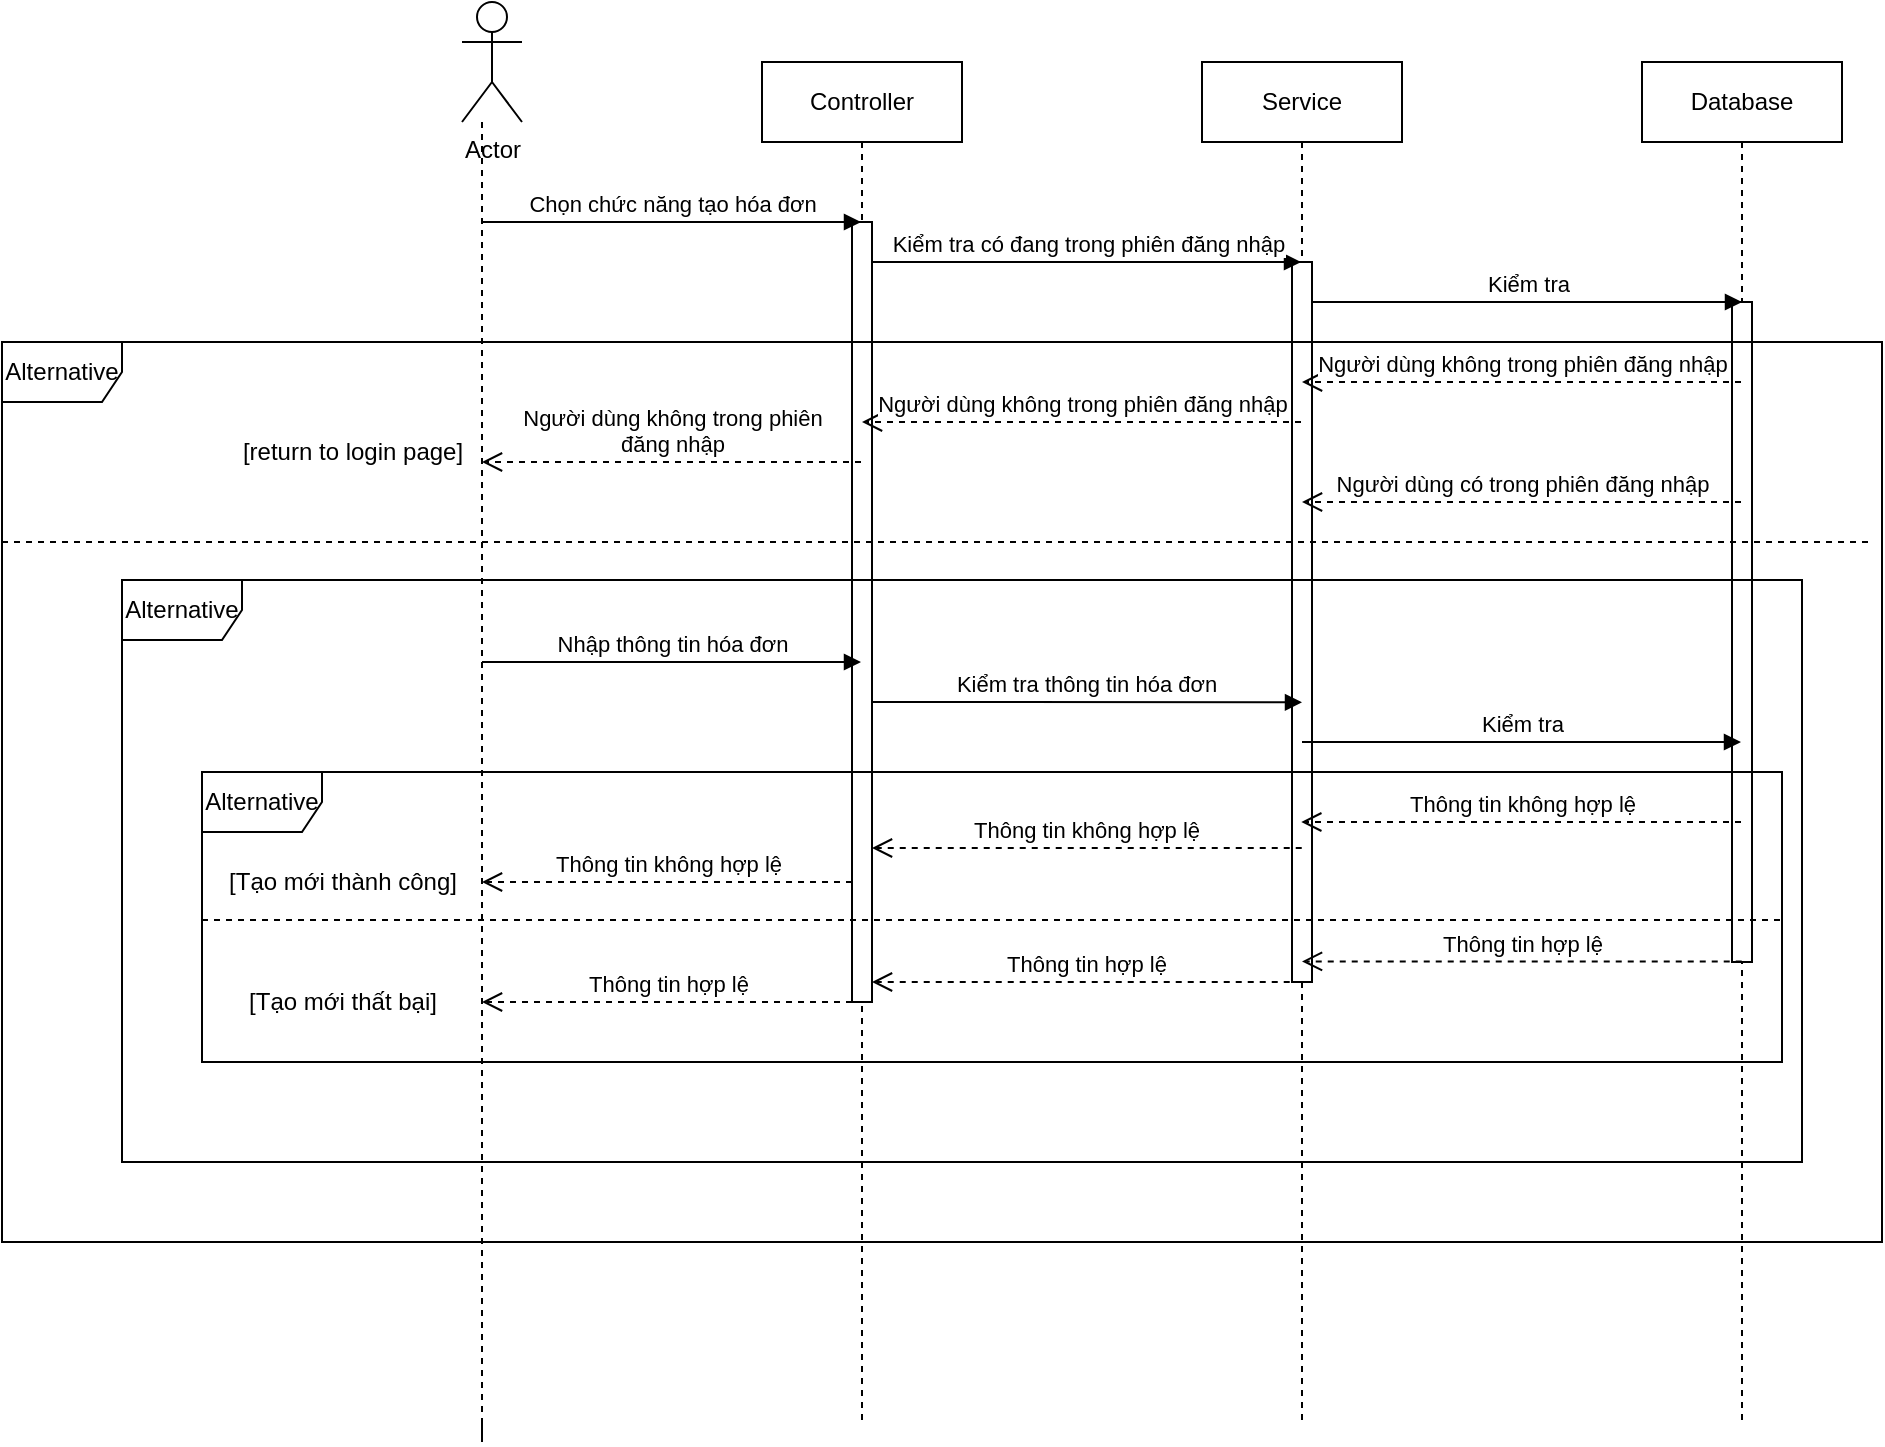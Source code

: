 <mxfile version="26.2.2">
  <diagram name="Page-1" id="_qc1Vnwtdrke-DwpZ-Bu">
    <mxGraphModel dx="1657" dy="404" grid="1" gridSize="10" guides="1" tooltips="1" connect="1" arrows="1" fold="1" page="1" pageScale="1" pageWidth="850" pageHeight="1100" math="0" shadow="0">
      <root>
        <mxCell id="0" />
        <mxCell id="1" parent="0" />
        <mxCell id="iztHJqaj6a5JQQbFnf5s-2" value="Controller" style="shape=umlLifeline;perimeter=lifelinePerimeter;whiteSpace=wrap;html=1;container=1;dropTarget=0;collapsible=0;recursiveResize=0;outlineConnect=0;portConstraint=eastwest;newEdgeStyle={&quot;curved&quot;:0,&quot;rounded&quot;:0};" vertex="1" parent="1">
          <mxGeometry x="-150" y="190" width="100" height="680" as="geometry" />
        </mxCell>
        <mxCell id="iztHJqaj6a5JQQbFnf5s-3" value="" style="html=1;points=[[0,0,0,0,5],[0,1,0,0,-5],[1,0,0,0,5],[1,1,0,0,-5]];perimeter=orthogonalPerimeter;outlineConnect=0;targetShapes=umlLifeline;portConstraint=eastwest;newEdgeStyle={&quot;curved&quot;:0,&quot;rounded&quot;:0};" vertex="1" parent="iztHJqaj6a5JQQbFnf5s-2">
          <mxGeometry x="45" y="80" width="10" height="390" as="geometry" />
        </mxCell>
        <mxCell id="iztHJqaj6a5JQQbFnf5s-4" style="edgeStyle=orthogonalEdgeStyle;rounded=0;orthogonalLoop=1;jettySize=auto;html=1;dashed=1;endArrow=none;startFill=0;" edge="1" parent="1" source="iztHJqaj6a5JQQbFnf5s-5">
          <mxGeometry relative="1" as="geometry">
            <mxPoint x="-290" y="870" as="targetPoint" />
            <Array as="points">
              <mxPoint x="-290" y="880" />
              <mxPoint x="-290" y="880" />
            </Array>
          </mxGeometry>
        </mxCell>
        <mxCell id="iztHJqaj6a5JQQbFnf5s-5" value="Actor" style="shape=umlActor;verticalLabelPosition=bottom;verticalAlign=top;html=1;" vertex="1" parent="1">
          <mxGeometry x="-300" y="160" width="30" height="60" as="geometry" />
        </mxCell>
        <mxCell id="iztHJqaj6a5JQQbFnf5s-6" value="Service" style="shape=umlLifeline;perimeter=lifelinePerimeter;whiteSpace=wrap;html=1;container=1;dropTarget=0;collapsible=0;recursiveResize=0;outlineConnect=0;portConstraint=eastwest;newEdgeStyle={&quot;curved&quot;:0,&quot;rounded&quot;:0};" vertex="1" parent="1">
          <mxGeometry x="70" y="190" width="100" height="680" as="geometry" />
        </mxCell>
        <mxCell id="iztHJqaj6a5JQQbFnf5s-7" value="" style="html=1;points=[[0,0,0,0,5],[0,1,0,0,-5],[1,0,0,0,5],[1,1,0,0,-5]];perimeter=orthogonalPerimeter;outlineConnect=0;targetShapes=umlLifeline;portConstraint=eastwest;newEdgeStyle={&quot;curved&quot;:0,&quot;rounded&quot;:0};" vertex="1" parent="iztHJqaj6a5JQQbFnf5s-6">
          <mxGeometry x="45" y="100" width="10" height="360" as="geometry" />
        </mxCell>
        <mxCell id="iztHJqaj6a5JQQbFnf5s-8" value="Database" style="shape=umlLifeline;perimeter=lifelinePerimeter;whiteSpace=wrap;html=1;container=1;dropTarget=0;collapsible=0;recursiveResize=0;outlineConnect=0;portConstraint=eastwest;newEdgeStyle={&quot;curved&quot;:0,&quot;rounded&quot;:0};" vertex="1" parent="1">
          <mxGeometry x="290" y="190" width="100" height="680" as="geometry" />
        </mxCell>
        <mxCell id="iztHJqaj6a5JQQbFnf5s-9" value="" style="html=1;points=[[0,0,0,0,5],[0,1,0,0,-5],[1,0,0,0,5],[1,1,0,0,-5]];perimeter=orthogonalPerimeter;outlineConnect=0;targetShapes=umlLifeline;portConstraint=eastwest;newEdgeStyle={&quot;curved&quot;:0,&quot;rounded&quot;:0};" vertex="1" parent="iztHJqaj6a5JQQbFnf5s-8">
          <mxGeometry x="45" y="120" width="10" height="330" as="geometry" />
        </mxCell>
        <mxCell id="iztHJqaj6a5JQQbFnf5s-10" value="Chọn chức năng tạo hóa đơn" style="html=1;verticalAlign=bottom;endArrow=block;curved=0;rounded=0;" edge="1" parent="1">
          <mxGeometry width="80" relative="1" as="geometry">
            <mxPoint x="-290" y="270" as="sourcePoint" />
            <mxPoint x="-100.5" y="270" as="targetPoint" />
            <Array as="points">
              <mxPoint x="-220" y="270" />
            </Array>
          </mxGeometry>
        </mxCell>
        <mxCell id="iztHJqaj6a5JQQbFnf5s-11" value="Kiểm tra có đang trong phiên đăng nhập" style="html=1;verticalAlign=bottom;endArrow=block;curved=0;rounded=0;" edge="1" parent="1" source="iztHJqaj6a5JQQbFnf5s-3" target="iztHJqaj6a5JQQbFnf5s-6">
          <mxGeometry width="80" relative="1" as="geometry">
            <mxPoint x="-80" y="290" as="sourcePoint" />
            <mxPoint x="89.5" y="290" as="targetPoint" />
            <Array as="points">
              <mxPoint x="-30" y="290" />
            </Array>
          </mxGeometry>
        </mxCell>
        <mxCell id="iztHJqaj6a5JQQbFnf5s-12" value="Kiểm tra" style="html=1;verticalAlign=bottom;endArrow=block;curved=0;rounded=0;" edge="1" parent="1" source="iztHJqaj6a5JQQbFnf5s-7">
          <mxGeometry width="80" relative="1" as="geometry">
            <mxPoint x="130" y="310" as="sourcePoint" />
            <mxPoint x="340" y="310" as="targetPoint" />
            <Array as="points">
              <mxPoint x="190" y="310" />
            </Array>
          </mxGeometry>
        </mxCell>
        <mxCell id="iztHJqaj6a5JQQbFnf5s-13" value="Người dùng không trong phiên đăng nhập" style="html=1;verticalAlign=bottom;endArrow=open;dashed=1;endSize=8;curved=0;rounded=0;" edge="1" parent="1">
          <mxGeometry relative="1" as="geometry">
            <mxPoint x="339.5" y="350" as="sourcePoint" />
            <mxPoint x="120" y="350" as="targetPoint" />
          </mxGeometry>
        </mxCell>
        <mxCell id="iztHJqaj6a5JQQbFnf5s-14" value="Người dùng không trong phiên đăng nhập" style="html=1;verticalAlign=bottom;endArrow=open;dashed=1;endSize=8;curved=0;rounded=0;" edge="1" parent="1">
          <mxGeometry relative="1" as="geometry">
            <mxPoint x="119.5" y="370" as="sourcePoint" />
            <mxPoint x="-100" y="370" as="targetPoint" />
          </mxGeometry>
        </mxCell>
        <mxCell id="iztHJqaj6a5JQQbFnf5s-15" value="Người dùng không trong phiên&lt;div&gt;đăng nhập&lt;/div&gt;" style="html=1;verticalAlign=bottom;endArrow=open;dashed=1;endSize=8;curved=0;rounded=0;" edge="1" parent="1">
          <mxGeometry relative="1" as="geometry">
            <mxPoint x="-100.5" y="390" as="sourcePoint" />
            <mxPoint x="-290" y="390" as="targetPoint" />
          </mxGeometry>
        </mxCell>
        <mxCell id="iztHJqaj6a5JQQbFnf5s-16" value="Alternative" style="shape=umlFrame;whiteSpace=wrap;html=1;pointerEvents=0;" vertex="1" parent="1">
          <mxGeometry x="-530" y="330" width="940" height="450" as="geometry" />
        </mxCell>
        <mxCell id="iztHJqaj6a5JQQbFnf5s-17" value="[return to login page]" style="text;html=1;align=center;verticalAlign=middle;resizable=0;points=[];autosize=1;strokeColor=none;fillColor=none;" vertex="1" parent="1">
          <mxGeometry x="-420" y="370" width="130" height="30" as="geometry" />
        </mxCell>
        <mxCell id="iztHJqaj6a5JQQbFnf5s-18" value="" style="line;strokeWidth=1;fillColor=none;align=left;verticalAlign=middle;spacingTop=-1;spacingLeft=3;spacingRight=3;rotatable=0;labelPosition=right;points=[];portConstraint=eastwest;strokeColor=inherit;dashed=1;" vertex="1" parent="1">
          <mxGeometry x="-530" y="426" width="935" height="8" as="geometry" />
        </mxCell>
        <mxCell id="iztHJqaj6a5JQQbFnf5s-19" value="Người dùng có trong phiên đăng nhập" style="html=1;verticalAlign=bottom;endArrow=open;dashed=1;endSize=8;curved=0;rounded=0;" edge="1" parent="1" source="iztHJqaj6a5JQQbFnf5s-8">
          <mxGeometry relative="1" as="geometry">
            <mxPoint x="200" y="410" as="sourcePoint" />
            <mxPoint x="120" y="410" as="targetPoint" />
          </mxGeometry>
        </mxCell>
        <mxCell id="iztHJqaj6a5JQQbFnf5s-20" value="Alternative" style="shape=umlFrame;whiteSpace=wrap;html=1;pointerEvents=0;" vertex="1" parent="1">
          <mxGeometry x="-470" y="449" width="840" height="291" as="geometry" />
        </mxCell>
        <mxCell id="iztHJqaj6a5JQQbFnf5s-21" value="Nhập thông tin hóa đơn" style="html=1;verticalAlign=bottom;endArrow=block;curved=0;rounded=0;" edge="1" parent="1">
          <mxGeometry x="0.003" width="80" relative="1" as="geometry">
            <mxPoint x="-290" y="490" as="sourcePoint" />
            <mxPoint x="-100.5" y="490" as="targetPoint" />
            <Array as="points">
              <mxPoint x="-210" y="490" />
            </Array>
            <mxPoint as="offset" />
          </mxGeometry>
        </mxCell>
        <mxCell id="iztHJqaj6a5JQQbFnf5s-22" value="Kiểm tra thông tin hóa đơn" style="html=1;verticalAlign=bottom;endArrow=block;curved=0;rounded=0;entryX=0.5;entryY=0.493;entryDx=0;entryDy=0;entryPerimeter=0;" edge="1" parent="1">
          <mxGeometry width="80" relative="1" as="geometry">
            <mxPoint x="-95" y="510" as="sourcePoint" />
            <mxPoint x="120" y="510.17" as="targetPoint" />
            <Array as="points">
              <mxPoint x="-50" y="510" />
            </Array>
          </mxGeometry>
        </mxCell>
        <mxCell id="iztHJqaj6a5JQQbFnf5s-23" value="Kiểm tra" style="html=1;verticalAlign=bottom;endArrow=block;curved=0;rounded=0;" edge="1" parent="1">
          <mxGeometry width="80" relative="1" as="geometry">
            <mxPoint x="120" y="530" as="sourcePoint" />
            <mxPoint x="339.5" y="530" as="targetPoint" />
            <Array as="points">
              <mxPoint x="185" y="530" />
            </Array>
          </mxGeometry>
        </mxCell>
        <mxCell id="iztHJqaj6a5JQQbFnf5s-24" value="Alternative" style="shape=umlFrame;whiteSpace=wrap;html=1;pointerEvents=0;" vertex="1" parent="1">
          <mxGeometry x="-430" y="545" width="790" height="145" as="geometry" />
        </mxCell>
        <mxCell id="iztHJqaj6a5JQQbFnf5s-25" value="Thông tin không hợp lệ" style="html=1;verticalAlign=bottom;endArrow=open;dashed=1;endSize=8;curved=0;rounded=0;" edge="1" parent="1">
          <mxGeometry relative="1" as="geometry">
            <mxPoint x="339.5" y="570" as="sourcePoint" />
            <mxPoint x="119.63" y="570" as="targetPoint" />
          </mxGeometry>
        </mxCell>
        <mxCell id="iztHJqaj6a5JQQbFnf5s-26" value="Thông tin không hợp lệ" style="html=1;verticalAlign=bottom;endArrow=open;dashed=1;endSize=8;curved=0;rounded=0;" edge="1" parent="1">
          <mxGeometry relative="1" as="geometry">
            <mxPoint x="119.87" y="583" as="sourcePoint" />
            <mxPoint x="-95" y="583" as="targetPoint" />
          </mxGeometry>
        </mxCell>
        <mxCell id="iztHJqaj6a5JQQbFnf5s-27" value="Thông tin không hợp lệ" style="html=1;verticalAlign=bottom;endArrow=open;dashed=1;endSize=8;curved=0;rounded=0;" edge="1" parent="1" source="iztHJqaj6a5JQQbFnf5s-3">
          <mxGeometry relative="1" as="geometry">
            <mxPoint x="-130" y="600" as="sourcePoint" />
            <mxPoint x="-290.0" y="600" as="targetPoint" />
          </mxGeometry>
        </mxCell>
        <mxCell id="iztHJqaj6a5JQQbFnf5s-28" value="[Tạo mới thành công]" style="text;html=1;align=center;verticalAlign=middle;resizable=0;points=[];autosize=1;strokeColor=none;fillColor=none;" vertex="1" parent="1">
          <mxGeometry x="-430" y="585" width="140" height="30" as="geometry" />
        </mxCell>
        <mxCell id="iztHJqaj6a5JQQbFnf5s-29" value="" style="line;strokeWidth=1;fillColor=none;align=left;verticalAlign=middle;spacingTop=-1;spacingLeft=3;spacingRight=3;rotatable=0;labelPosition=right;points=[];portConstraint=eastwest;strokeColor=inherit;dashed=1;" vertex="1" parent="1">
          <mxGeometry x="-430" y="615" width="790" height="8" as="geometry" />
        </mxCell>
        <mxCell id="iztHJqaj6a5JQQbFnf5s-30" value="Thông tin hợp lệ" style="html=1;verticalAlign=bottom;endArrow=open;dashed=1;endSize=8;curved=0;rounded=0;" edge="1" parent="1">
          <mxGeometry relative="1" as="geometry">
            <mxPoint x="339.87" y="639.7" as="sourcePoint" />
            <mxPoint x="120.0" y="639.7" as="targetPoint" />
          </mxGeometry>
        </mxCell>
        <mxCell id="iztHJqaj6a5JQQbFnf5s-31" value="Thông tin hợp lệ" style="html=1;verticalAlign=bottom;endArrow=open;dashed=1;endSize=8;curved=0;rounded=0;" edge="1" parent="1" target="iztHJqaj6a5JQQbFnf5s-3">
          <mxGeometry relative="1" as="geometry">
            <mxPoint x="119.87" y="650" as="sourcePoint" />
            <mxPoint x="-90" y="650" as="targetPoint" />
          </mxGeometry>
        </mxCell>
        <mxCell id="iztHJqaj6a5JQQbFnf5s-32" value="Thông tin hợp lệ" style="html=1;verticalAlign=bottom;endArrow=open;dashed=1;endSize=8;curved=0;rounded=0;" edge="1" parent="1">
          <mxGeometry relative="1" as="geometry">
            <mxPoint x="-105" y="660" as="sourcePoint" />
            <mxPoint x="-290" y="660" as="targetPoint" />
          </mxGeometry>
        </mxCell>
        <mxCell id="iztHJqaj6a5JQQbFnf5s-33" value="[Tạo mới thất bại]" style="text;html=1;align=center;verticalAlign=middle;resizable=0;points=[];autosize=1;strokeColor=none;fillColor=none;" vertex="1" parent="1">
          <mxGeometry x="-420" y="645" width="120" height="30" as="geometry" />
        </mxCell>
      </root>
    </mxGraphModel>
  </diagram>
</mxfile>

